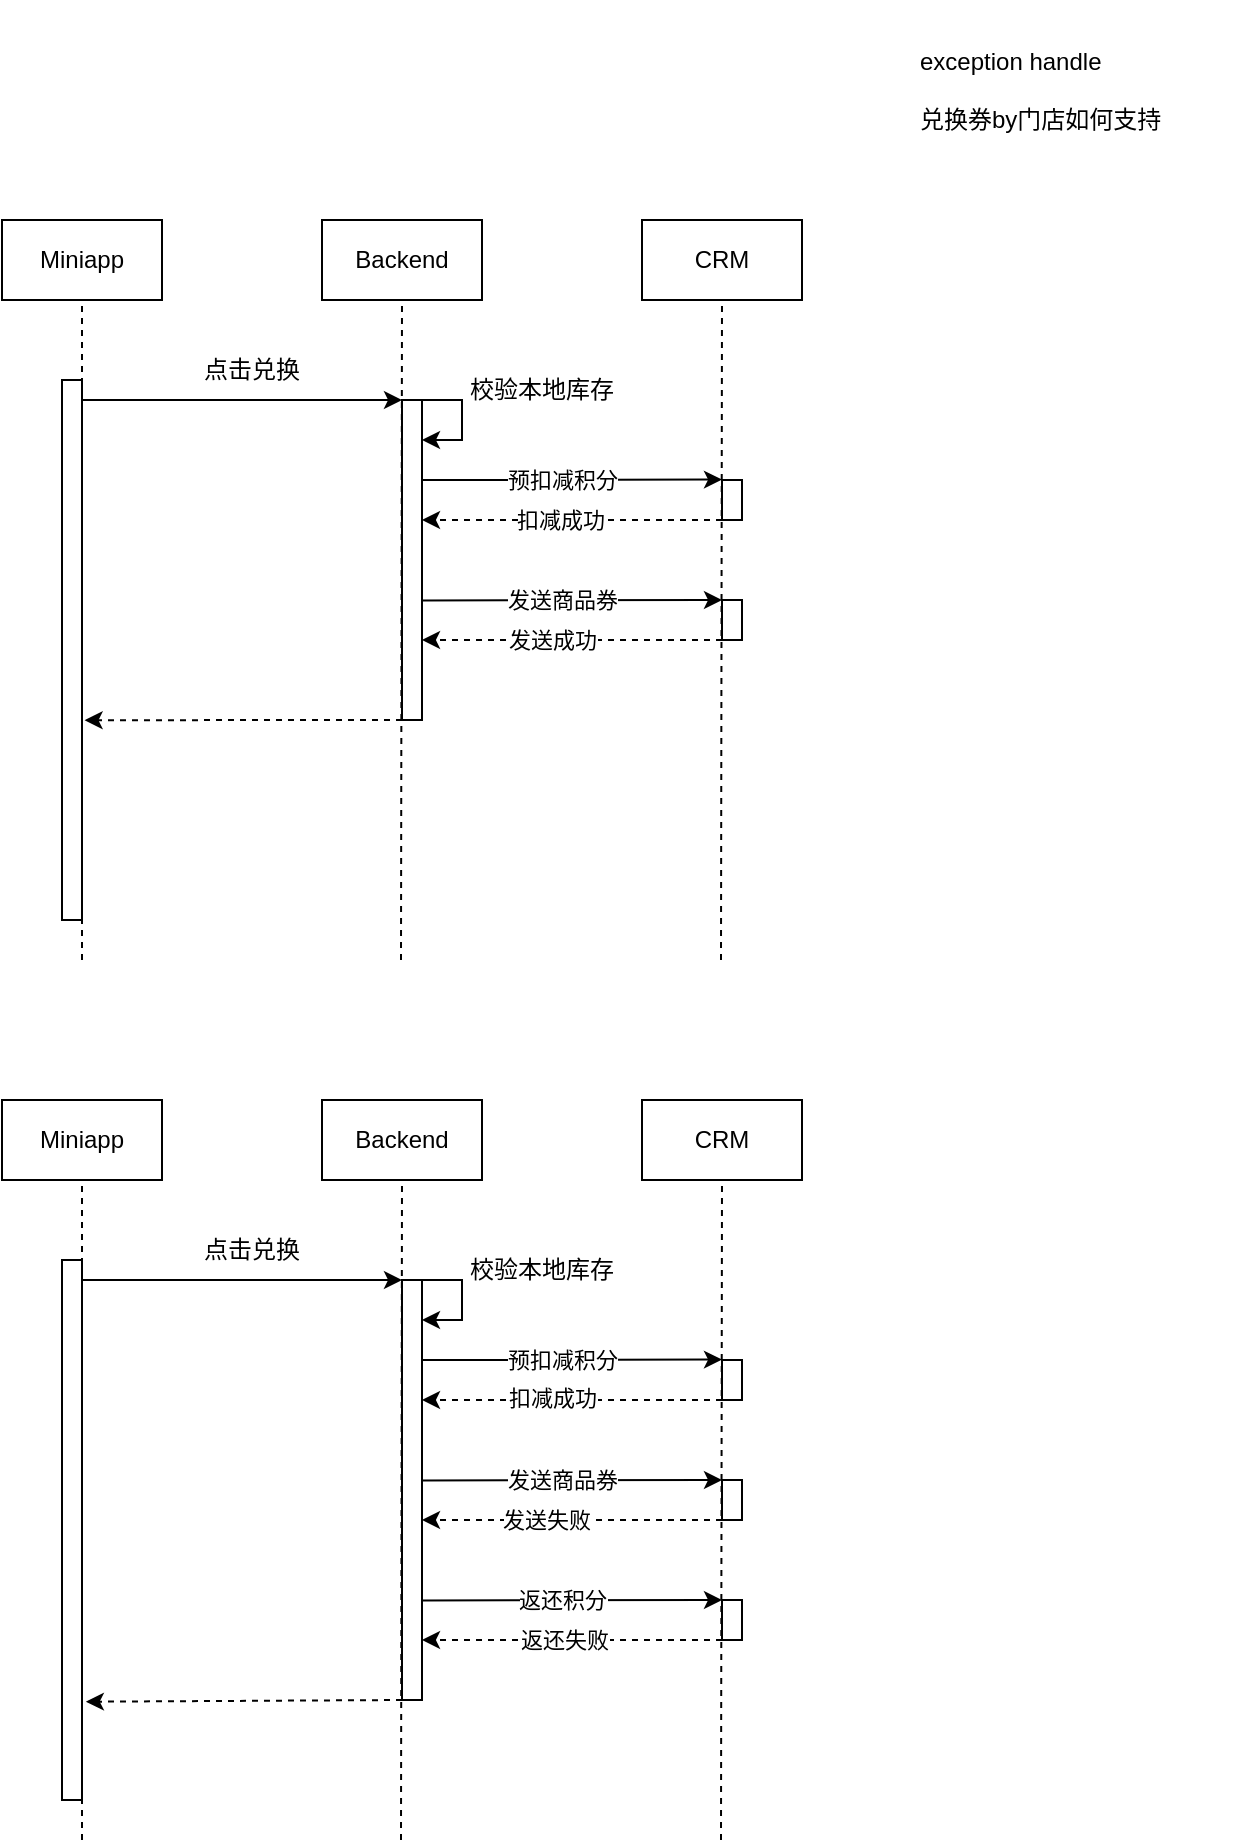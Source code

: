 <mxfile version="20.8.1" type="github">
  <diagram id="LzJClFTWM4UzWtRtTVA4" name="第 1 页">
    <mxGraphModel dx="1027" dy="695" grid="1" gridSize="10" guides="1" tooltips="1" connect="1" arrows="1" fold="1" page="1" pageScale="1" pageWidth="827" pageHeight="1169" math="0" shadow="0">
      <root>
        <mxCell id="0" />
        <mxCell id="1" parent="0" />
        <mxCell id="3CPao6bwDuhFlSuyAFx2-1" value="exception handle&lt;br&gt;&lt;br&gt;兑换券by门店如何支持" style="text;html=1;strokeColor=none;fillColor=none;align=left;verticalAlign=middle;whiteSpace=wrap;rounded=0;" vertex="1" parent="1">
          <mxGeometry x="657" y="10" width="170" height="90" as="geometry" />
        </mxCell>
        <mxCell id="3CPao6bwDuhFlSuyAFx2-2" value="Miniapp" style="rounded=0;whiteSpace=wrap;html=1;" vertex="1" parent="1">
          <mxGeometry x="200" y="120" width="80" height="40" as="geometry" />
        </mxCell>
        <mxCell id="3CPao6bwDuhFlSuyAFx2-3" value="Backend" style="rounded=0;whiteSpace=wrap;html=1;" vertex="1" parent="1">
          <mxGeometry x="360" y="120" width="80" height="40" as="geometry" />
        </mxCell>
        <mxCell id="3CPao6bwDuhFlSuyAFx2-4" value="CRM" style="rounded=0;whiteSpace=wrap;html=1;" vertex="1" parent="1">
          <mxGeometry x="520" y="120" width="80" height="40" as="geometry" />
        </mxCell>
        <mxCell id="3CPao6bwDuhFlSuyAFx2-5" value="" style="endArrow=none;dashed=1;html=1;rounded=0;entryX=0.5;entryY=1;entryDx=0;entryDy=0;" edge="1" target="3CPao6bwDuhFlSuyAFx2-2" parent="1">
          <mxGeometry width="50" height="50" relative="1" as="geometry">
            <mxPoint x="240" y="490" as="sourcePoint" />
            <mxPoint x="250" y="310" as="targetPoint" />
          </mxGeometry>
        </mxCell>
        <mxCell id="3CPao6bwDuhFlSuyAFx2-6" value="" style="endArrow=none;dashed=1;html=1;rounded=0;entryX=0.5;entryY=1;entryDx=0;entryDy=0;" edge="1" target="3CPao6bwDuhFlSuyAFx2-3" parent="1">
          <mxGeometry width="50" height="50" relative="1" as="geometry">
            <mxPoint x="399.5" y="490" as="sourcePoint" />
            <mxPoint x="399.5" y="240" as="targetPoint" />
          </mxGeometry>
        </mxCell>
        <mxCell id="3CPao6bwDuhFlSuyAFx2-7" value="" style="endArrow=none;dashed=1;html=1;rounded=0;entryX=0.5;entryY=1;entryDx=0;entryDy=0;" edge="1" target="3CPao6bwDuhFlSuyAFx2-4" parent="1">
          <mxGeometry width="50" height="50" relative="1" as="geometry">
            <mxPoint x="559.5" y="490" as="sourcePoint" />
            <mxPoint x="559.5" y="240" as="targetPoint" />
          </mxGeometry>
        </mxCell>
        <mxCell id="3CPao6bwDuhFlSuyAFx2-10" value="" style="rounded=0;whiteSpace=wrap;html=1;" vertex="1" parent="1">
          <mxGeometry x="230" y="200" width="10" height="270" as="geometry" />
        </mxCell>
        <mxCell id="3CPao6bwDuhFlSuyAFx2-11" value="点击兑换" style="text;html=1;strokeColor=none;fillColor=none;align=center;verticalAlign=middle;whiteSpace=wrap;rounded=0;" vertex="1" parent="1">
          <mxGeometry x="280" y="180" width="90" height="30" as="geometry" />
        </mxCell>
        <mxCell id="3CPao6bwDuhFlSuyAFx2-13" value="" style="rounded=0;whiteSpace=wrap;html=1;" vertex="1" parent="1">
          <mxGeometry x="560" y="310" width="10" height="20" as="geometry" />
        </mxCell>
        <mxCell id="3CPao6bwDuhFlSuyAFx2-17" value="校验本地库存" style="text;html=1;strokeColor=none;fillColor=none;align=center;verticalAlign=middle;whiteSpace=wrap;rounded=0;" vertex="1" parent="1">
          <mxGeometry x="430" y="190" width="80" height="30" as="geometry" />
        </mxCell>
        <mxCell id="3CPao6bwDuhFlSuyAFx2-21" value="" style="endArrow=classic;html=1;rounded=0;" edge="1" parent="1">
          <mxGeometry width="50" height="50" relative="1" as="geometry">
            <mxPoint x="240" y="210" as="sourcePoint" />
            <mxPoint x="400" y="210" as="targetPoint" />
          </mxGeometry>
        </mxCell>
        <mxCell id="3CPao6bwDuhFlSuyAFx2-22" value="" style="endArrow=classic;html=1;rounded=0;entryX=1.129;entryY=0.63;entryDx=0;entryDy=0;entryPerimeter=0;dashed=1;" edge="1" target="3CPao6bwDuhFlSuyAFx2-10" parent="1">
          <mxGeometry width="50" height="50" relative="1" as="geometry">
            <mxPoint x="400" y="370" as="sourcePoint" />
            <mxPoint x="249.36" y="379.68" as="targetPoint" />
          </mxGeometry>
        </mxCell>
        <mxCell id="3CPao6bwDuhFlSuyAFx2-24" value="" style="rounded=0;whiteSpace=wrap;html=1;" vertex="1" parent="1">
          <mxGeometry x="400" y="210" width="10" height="160" as="geometry" />
        </mxCell>
        <mxCell id="3CPao6bwDuhFlSuyAFx2-27" value="" style="endArrow=classic;html=1;rounded=0;" edge="1" parent="1">
          <mxGeometry width="50" height="50" relative="1" as="geometry">
            <mxPoint x="410" y="210" as="sourcePoint" />
            <mxPoint x="410" y="230" as="targetPoint" />
            <Array as="points">
              <mxPoint x="430" y="210" />
              <mxPoint x="430" y="230" />
            </Array>
          </mxGeometry>
        </mxCell>
        <mxCell id="3CPao6bwDuhFlSuyAFx2-28" value="" style="endArrow=classic;html=1;rounded=0;" edge="1" parent="1">
          <mxGeometry width="50" height="50" relative="1" as="geometry">
            <mxPoint x="410" y="250" as="sourcePoint" />
            <mxPoint x="560" y="249.8" as="targetPoint" />
          </mxGeometry>
        </mxCell>
        <mxCell id="3CPao6bwDuhFlSuyAFx2-32" value="预扣减积分" style="edgeLabel;html=1;align=center;verticalAlign=middle;resizable=0;points=[];" vertex="1" connectable="0" parent="3CPao6bwDuhFlSuyAFx2-28">
          <mxGeometry x="-0.316" relative="1" as="geometry">
            <mxPoint x="18" as="offset" />
          </mxGeometry>
        </mxCell>
        <mxCell id="3CPao6bwDuhFlSuyAFx2-29" value="" style="endArrow=classic;html=1;rounded=0;dashed=1;" edge="1" parent="1">
          <mxGeometry width="50" height="50" relative="1" as="geometry">
            <mxPoint x="560.0" y="270" as="sourcePoint" />
            <mxPoint x="410" y="270" as="targetPoint" />
          </mxGeometry>
        </mxCell>
        <mxCell id="3CPao6bwDuhFlSuyAFx2-63" value="扣减成功" style="edgeLabel;html=1;align=center;verticalAlign=middle;resizable=0;points=[];" vertex="1" connectable="0" parent="3CPao6bwDuhFlSuyAFx2-29">
          <mxGeometry x="0.088" relative="1" as="geometry">
            <mxPoint as="offset" />
          </mxGeometry>
        </mxCell>
        <mxCell id="3CPao6bwDuhFlSuyAFx2-31" value="" style="rounded=0;whiteSpace=wrap;html=1;" vertex="1" parent="1">
          <mxGeometry x="560" y="250" width="10" height="20" as="geometry" />
        </mxCell>
        <mxCell id="3CPao6bwDuhFlSuyAFx2-36" value="" style="endArrow=classic;html=1;rounded=0;" edge="1" parent="1">
          <mxGeometry width="50" height="50" relative="1" as="geometry">
            <mxPoint x="410" y="310.2" as="sourcePoint" />
            <mxPoint x="560" y="310.0" as="targetPoint" />
          </mxGeometry>
        </mxCell>
        <mxCell id="3CPao6bwDuhFlSuyAFx2-37" value="发送商品券" style="edgeLabel;html=1;align=center;verticalAlign=middle;resizable=0;points=[];" vertex="1" connectable="0" parent="3CPao6bwDuhFlSuyAFx2-36">
          <mxGeometry x="-0.316" relative="1" as="geometry">
            <mxPoint x="18" as="offset" />
          </mxGeometry>
        </mxCell>
        <mxCell id="3CPao6bwDuhFlSuyAFx2-38" value="" style="endArrow=classic;html=1;rounded=0;dashed=1;" edge="1" parent="1">
          <mxGeometry width="50" height="50" relative="1" as="geometry">
            <mxPoint x="560" y="330" as="sourcePoint" />
            <mxPoint x="410" y="330" as="targetPoint" />
          </mxGeometry>
        </mxCell>
        <mxCell id="3CPao6bwDuhFlSuyAFx2-64" value="发送成功" style="edgeLabel;html=1;align=center;verticalAlign=middle;resizable=0;points=[];" vertex="1" connectable="0" parent="3CPao6bwDuhFlSuyAFx2-38">
          <mxGeometry x="0.135" y="-4" relative="1" as="geometry">
            <mxPoint y="4" as="offset" />
          </mxGeometry>
        </mxCell>
        <mxCell id="3CPao6bwDuhFlSuyAFx2-41" value="Miniapp" style="rounded=0;whiteSpace=wrap;html=1;" vertex="1" parent="1">
          <mxGeometry x="200" y="560" width="80" height="40" as="geometry" />
        </mxCell>
        <mxCell id="3CPao6bwDuhFlSuyAFx2-42" value="Backend" style="rounded=0;whiteSpace=wrap;html=1;" vertex="1" parent="1">
          <mxGeometry x="360" y="560" width="80" height="40" as="geometry" />
        </mxCell>
        <mxCell id="3CPao6bwDuhFlSuyAFx2-43" value="CRM" style="rounded=0;whiteSpace=wrap;html=1;" vertex="1" parent="1">
          <mxGeometry x="520" y="560" width="80" height="40" as="geometry" />
        </mxCell>
        <mxCell id="3CPao6bwDuhFlSuyAFx2-44" value="" style="endArrow=none;dashed=1;html=1;rounded=0;entryX=0.5;entryY=1;entryDx=0;entryDy=0;" edge="1" parent="1" target="3CPao6bwDuhFlSuyAFx2-41">
          <mxGeometry width="50" height="50" relative="1" as="geometry">
            <mxPoint x="240" y="930" as="sourcePoint" />
            <mxPoint x="250" y="750" as="targetPoint" />
          </mxGeometry>
        </mxCell>
        <mxCell id="3CPao6bwDuhFlSuyAFx2-45" value="" style="endArrow=none;dashed=1;html=1;rounded=0;entryX=0.5;entryY=1;entryDx=0;entryDy=0;" edge="1" parent="1" target="3CPao6bwDuhFlSuyAFx2-42">
          <mxGeometry width="50" height="50" relative="1" as="geometry">
            <mxPoint x="399.5" y="930" as="sourcePoint" />
            <mxPoint x="399.5" y="680" as="targetPoint" />
          </mxGeometry>
        </mxCell>
        <mxCell id="3CPao6bwDuhFlSuyAFx2-46" value="" style="endArrow=none;dashed=1;html=1;rounded=0;entryX=0.5;entryY=1;entryDx=0;entryDy=0;" edge="1" parent="1" target="3CPao6bwDuhFlSuyAFx2-43">
          <mxGeometry width="50" height="50" relative="1" as="geometry">
            <mxPoint x="559.5" y="930" as="sourcePoint" />
            <mxPoint x="559.5" y="680" as="targetPoint" />
          </mxGeometry>
        </mxCell>
        <mxCell id="3CPao6bwDuhFlSuyAFx2-47" value="" style="rounded=0;whiteSpace=wrap;html=1;" vertex="1" parent="1">
          <mxGeometry x="230" y="640" width="10" height="270" as="geometry" />
        </mxCell>
        <mxCell id="3CPao6bwDuhFlSuyAFx2-48" value="点击兑换" style="text;html=1;strokeColor=none;fillColor=none;align=center;verticalAlign=middle;whiteSpace=wrap;rounded=0;" vertex="1" parent="1">
          <mxGeometry x="280" y="620" width="90" height="30" as="geometry" />
        </mxCell>
        <mxCell id="3CPao6bwDuhFlSuyAFx2-49" value="" style="rounded=0;whiteSpace=wrap;html=1;" vertex="1" parent="1">
          <mxGeometry x="560" y="750" width="10" height="20" as="geometry" />
        </mxCell>
        <mxCell id="3CPao6bwDuhFlSuyAFx2-50" value="校验本地库存" style="text;html=1;strokeColor=none;fillColor=none;align=center;verticalAlign=middle;whiteSpace=wrap;rounded=0;" vertex="1" parent="1">
          <mxGeometry x="430" y="630" width="80" height="30" as="geometry" />
        </mxCell>
        <mxCell id="3CPao6bwDuhFlSuyAFx2-51" value="" style="endArrow=classic;html=1;rounded=0;" edge="1" parent="1">
          <mxGeometry width="50" height="50" relative="1" as="geometry">
            <mxPoint x="240" y="650" as="sourcePoint" />
            <mxPoint x="400" y="650" as="targetPoint" />
          </mxGeometry>
        </mxCell>
        <mxCell id="3CPao6bwDuhFlSuyAFx2-52" value="" style="endArrow=classic;html=1;rounded=0;entryX=1.193;entryY=0.818;entryDx=0;entryDy=0;entryPerimeter=0;dashed=1;exitX=0;exitY=1;exitDx=0;exitDy=0;" edge="1" parent="1" target="3CPao6bwDuhFlSuyAFx2-47" source="3CPao6bwDuhFlSuyAFx2-53">
          <mxGeometry width="50" height="50" relative="1" as="geometry">
            <mxPoint x="400" y="810" as="sourcePoint" />
            <mxPoint x="249.36" y="819.68" as="targetPoint" />
          </mxGeometry>
        </mxCell>
        <mxCell id="3CPao6bwDuhFlSuyAFx2-53" value="" style="rounded=0;whiteSpace=wrap;html=1;" vertex="1" parent="1">
          <mxGeometry x="400" y="650" width="10" height="210" as="geometry" />
        </mxCell>
        <mxCell id="3CPao6bwDuhFlSuyAFx2-54" value="" style="endArrow=classic;html=1;rounded=0;" edge="1" parent="1">
          <mxGeometry width="50" height="50" relative="1" as="geometry">
            <mxPoint x="410" y="650" as="sourcePoint" />
            <mxPoint x="410" y="670" as="targetPoint" />
            <Array as="points">
              <mxPoint x="430" y="650" />
              <mxPoint x="430" y="670" />
            </Array>
          </mxGeometry>
        </mxCell>
        <mxCell id="3CPao6bwDuhFlSuyAFx2-55" value="" style="endArrow=classic;html=1;rounded=0;" edge="1" parent="1">
          <mxGeometry width="50" height="50" relative="1" as="geometry">
            <mxPoint x="410" y="690" as="sourcePoint" />
            <mxPoint x="560" y="689.8" as="targetPoint" />
          </mxGeometry>
        </mxCell>
        <mxCell id="3CPao6bwDuhFlSuyAFx2-56" value="预扣减积分" style="edgeLabel;html=1;align=center;verticalAlign=middle;resizable=0;points=[];" vertex="1" connectable="0" parent="3CPao6bwDuhFlSuyAFx2-55">
          <mxGeometry x="-0.316" relative="1" as="geometry">
            <mxPoint x="18" as="offset" />
          </mxGeometry>
        </mxCell>
        <mxCell id="3CPao6bwDuhFlSuyAFx2-57" value="" style="endArrow=classic;html=1;rounded=0;dashed=1;" edge="1" parent="1">
          <mxGeometry width="50" height="50" relative="1" as="geometry">
            <mxPoint x="560" y="710" as="sourcePoint" />
            <mxPoint x="410" y="710" as="targetPoint" />
          </mxGeometry>
        </mxCell>
        <mxCell id="3CPao6bwDuhFlSuyAFx2-65" value="扣减成功" style="edgeLabel;html=1;align=center;verticalAlign=middle;resizable=0;points=[];" vertex="1" connectable="0" parent="3CPao6bwDuhFlSuyAFx2-57">
          <mxGeometry x="0.135" y="-1" relative="1" as="geometry">
            <mxPoint as="offset" />
          </mxGeometry>
        </mxCell>
        <mxCell id="3CPao6bwDuhFlSuyAFx2-58" value="" style="rounded=0;whiteSpace=wrap;html=1;" vertex="1" parent="1">
          <mxGeometry x="560" y="690" width="10" height="20" as="geometry" />
        </mxCell>
        <mxCell id="3CPao6bwDuhFlSuyAFx2-59" value="" style="endArrow=classic;html=1;rounded=0;" edge="1" parent="1">
          <mxGeometry width="50" height="50" relative="1" as="geometry">
            <mxPoint x="410" y="750.2" as="sourcePoint" />
            <mxPoint x="560" y="750" as="targetPoint" />
          </mxGeometry>
        </mxCell>
        <mxCell id="3CPao6bwDuhFlSuyAFx2-60" value="发送商品券" style="edgeLabel;html=1;align=center;verticalAlign=middle;resizable=0;points=[];" vertex="1" connectable="0" parent="3CPao6bwDuhFlSuyAFx2-59">
          <mxGeometry x="-0.316" relative="1" as="geometry">
            <mxPoint x="18" as="offset" />
          </mxGeometry>
        </mxCell>
        <mxCell id="3CPao6bwDuhFlSuyAFx2-61" value="" style="endArrow=classic;html=1;rounded=0;dashed=1;" edge="1" parent="1">
          <mxGeometry width="50" height="50" relative="1" as="geometry">
            <mxPoint x="560" y="770" as="sourcePoint" />
            <mxPoint x="410" y="770" as="targetPoint" />
          </mxGeometry>
        </mxCell>
        <mxCell id="3CPao6bwDuhFlSuyAFx2-66" value="发送失败" style="edgeLabel;html=1;align=center;verticalAlign=middle;resizable=0;points=[];" vertex="1" connectable="0" parent="3CPao6bwDuhFlSuyAFx2-61">
          <mxGeometry x="0.181" relative="1" as="geometry">
            <mxPoint as="offset" />
          </mxGeometry>
        </mxCell>
        <mxCell id="3CPao6bwDuhFlSuyAFx2-67" value="" style="endArrow=classic;html=1;rounded=0;" edge="1" parent="1">
          <mxGeometry width="50" height="50" relative="1" as="geometry">
            <mxPoint x="410" y="810.2" as="sourcePoint" />
            <mxPoint x="560" y="810" as="targetPoint" />
          </mxGeometry>
        </mxCell>
        <mxCell id="3CPao6bwDuhFlSuyAFx2-68" value="返还积分" style="edgeLabel;html=1;align=center;verticalAlign=middle;resizable=0;points=[];" vertex="1" connectable="0" parent="3CPao6bwDuhFlSuyAFx2-67">
          <mxGeometry x="-0.316" relative="1" as="geometry">
            <mxPoint x="18" as="offset" />
          </mxGeometry>
        </mxCell>
        <mxCell id="3CPao6bwDuhFlSuyAFx2-69" value="" style="endArrow=classic;html=1;rounded=0;dashed=1;" edge="1" parent="1">
          <mxGeometry width="50" height="50" relative="1" as="geometry">
            <mxPoint x="560" y="830" as="sourcePoint" />
            <mxPoint x="410" y="830" as="targetPoint" />
          </mxGeometry>
        </mxCell>
        <mxCell id="3CPao6bwDuhFlSuyAFx2-70" value="返还失败" style="edgeLabel;html=1;align=center;verticalAlign=middle;resizable=0;points=[];" vertex="1" connectable="0" parent="3CPao6bwDuhFlSuyAFx2-69">
          <mxGeometry x="0.181" relative="1" as="geometry">
            <mxPoint x="9" as="offset" />
          </mxGeometry>
        </mxCell>
        <mxCell id="3CPao6bwDuhFlSuyAFx2-71" value="" style="rounded=0;whiteSpace=wrap;html=1;" vertex="1" parent="1">
          <mxGeometry x="560" y="810" width="10" height="20" as="geometry" />
        </mxCell>
      </root>
    </mxGraphModel>
  </diagram>
</mxfile>
